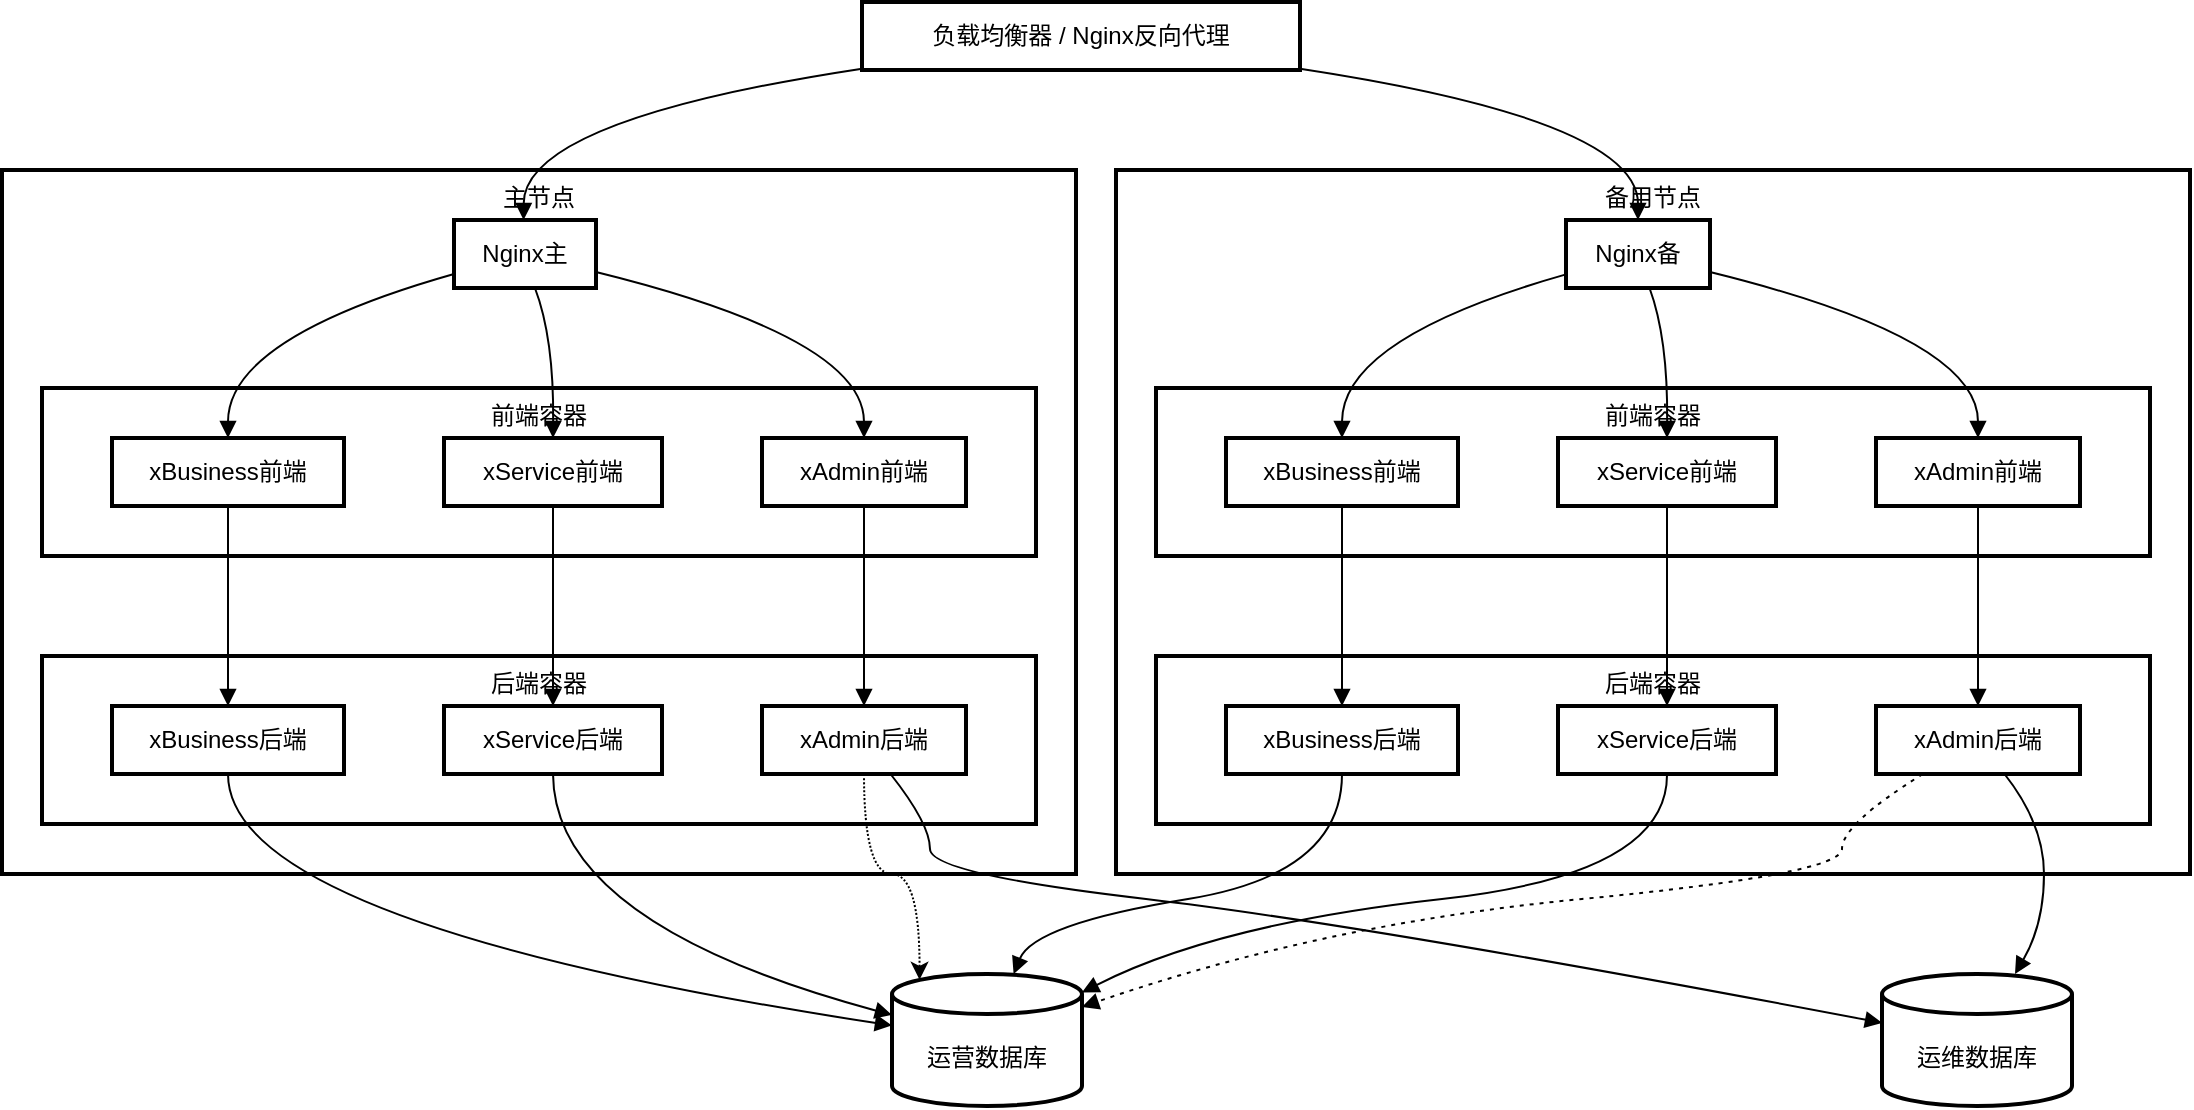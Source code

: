 <mxfile version="24.6.5" type="github">
  <diagram name="第 1 页" id="i4o9Mz7UXWpGylr0fmn9">
    <mxGraphModel dx="2074" dy="1098" grid="1" gridSize="10" guides="1" tooltips="1" connect="1" arrows="1" fold="1" page="1" pageScale="1" pageWidth="827" pageHeight="1169" math="0" shadow="0">
      <root>
        <mxCell id="0" />
        <mxCell id="1" parent="0" />
        <mxCell id="PML6pev58OsvOo1nz3aT-59" value="备用节点" style="whiteSpace=wrap;strokeWidth=2;verticalAlign=top;" vertex="1" parent="1">
          <mxGeometry x="577" y="104" width="537" height="352" as="geometry" />
        </mxCell>
        <mxCell id="PML6pev58OsvOo1nz3aT-60" value="Nginx备" style="whiteSpace=wrap;strokeWidth=2;" vertex="1" parent="1">
          <mxGeometry x="802" y="129" width="72" height="34" as="geometry" />
        </mxCell>
        <mxCell id="PML6pev58OsvOo1nz3aT-61" value="前端容器" style="whiteSpace=wrap;strokeWidth=2;verticalAlign=top;" vertex="1" parent="1">
          <mxGeometry x="597" y="213" width="497" height="84" as="geometry" />
        </mxCell>
        <mxCell id="PML6pev58OsvOo1nz3aT-62" value="后端容器" style="whiteSpace=wrap;strokeWidth=2;verticalAlign=top;" vertex="1" parent="1">
          <mxGeometry x="597" y="347" width="497" height="84" as="geometry" />
        </mxCell>
        <mxCell id="PML6pev58OsvOo1nz3aT-63" value="xBusiness后端" style="whiteSpace=wrap;strokeWidth=2;" vertex="1" parent="1">
          <mxGeometry x="632" y="372" width="116" height="34" as="geometry" />
        </mxCell>
        <mxCell id="PML6pev58OsvOo1nz3aT-64" value="xService后端" style="whiteSpace=wrap;strokeWidth=2;" vertex="1" parent="1">
          <mxGeometry x="798" y="372" width="109" height="34" as="geometry" />
        </mxCell>
        <mxCell id="PML6pev58OsvOo1nz3aT-65" value="xAdmin后端" style="whiteSpace=wrap;strokeWidth=2;" vertex="1" parent="1">
          <mxGeometry x="957" y="372" width="102" height="34" as="geometry" />
        </mxCell>
        <mxCell id="PML6pev58OsvOo1nz3aT-66" value="xBusiness前端" style="whiteSpace=wrap;strokeWidth=2;" vertex="1" parent="1">
          <mxGeometry x="632" y="238" width="116" height="34" as="geometry" />
        </mxCell>
        <mxCell id="PML6pev58OsvOo1nz3aT-67" value="xService前端" style="whiteSpace=wrap;strokeWidth=2;" vertex="1" parent="1">
          <mxGeometry x="798" y="238" width="109" height="34" as="geometry" />
        </mxCell>
        <mxCell id="PML6pev58OsvOo1nz3aT-68" value="xAdmin前端" style="whiteSpace=wrap;strokeWidth=2;" vertex="1" parent="1">
          <mxGeometry x="957" y="238" width="102" height="34" as="geometry" />
        </mxCell>
        <mxCell id="PML6pev58OsvOo1nz3aT-69" value="主节点" style="whiteSpace=wrap;strokeWidth=2;verticalAlign=top;" vertex="1" parent="1">
          <mxGeometry x="20" y="104" width="537" height="352" as="geometry" />
        </mxCell>
        <mxCell id="PML6pev58OsvOo1nz3aT-70" value="Nginx主" style="whiteSpace=wrap;strokeWidth=2;" vertex="1" parent="1">
          <mxGeometry x="246" y="129" width="71" height="34" as="geometry" />
        </mxCell>
        <mxCell id="PML6pev58OsvOo1nz3aT-71" value="前端容器" style="whiteSpace=wrap;strokeWidth=2;verticalAlign=top;" vertex="1" parent="1">
          <mxGeometry x="40" y="213" width="497" height="84" as="geometry" />
        </mxCell>
        <mxCell id="PML6pev58OsvOo1nz3aT-72" value="后端容器" style="whiteSpace=wrap;strokeWidth=2;verticalAlign=top;" vertex="1" parent="1">
          <mxGeometry x="40" y="347" width="497" height="84" as="geometry" />
        </mxCell>
        <mxCell id="PML6pev58OsvOo1nz3aT-73" value="xBusiness后端" style="whiteSpace=wrap;strokeWidth=2;" vertex="1" parent="1">
          <mxGeometry x="75" y="372" width="116" height="34" as="geometry" />
        </mxCell>
        <mxCell id="PML6pev58OsvOo1nz3aT-74" value="xService后端" style="whiteSpace=wrap;strokeWidth=2;" vertex="1" parent="1">
          <mxGeometry x="241" y="372" width="109" height="34" as="geometry" />
        </mxCell>
        <mxCell id="PML6pev58OsvOo1nz3aT-75" value="xAdmin后端" style="whiteSpace=wrap;strokeWidth=2;" vertex="1" parent="1">
          <mxGeometry x="400" y="372" width="102" height="34" as="geometry" />
        </mxCell>
        <mxCell id="PML6pev58OsvOo1nz3aT-76" value="xBusiness前端" style="whiteSpace=wrap;strokeWidth=2;" vertex="1" parent="1">
          <mxGeometry x="75" y="238" width="116" height="34" as="geometry" />
        </mxCell>
        <mxCell id="PML6pev58OsvOo1nz3aT-77" value="xService前端" style="whiteSpace=wrap;strokeWidth=2;" vertex="1" parent="1">
          <mxGeometry x="241" y="238" width="109" height="34" as="geometry" />
        </mxCell>
        <mxCell id="PML6pev58OsvOo1nz3aT-78" value="xAdmin前端" style="whiteSpace=wrap;strokeWidth=2;" vertex="1" parent="1">
          <mxGeometry x="400" y="238" width="102" height="34" as="geometry" />
        </mxCell>
        <mxCell id="PML6pev58OsvOo1nz3aT-79" value="负载均衡器 / Nginx反向代理" style="whiteSpace=wrap;strokeWidth=2;" vertex="1" parent="1">
          <mxGeometry x="450" y="20" width="219" height="34" as="geometry" />
        </mxCell>
        <mxCell id="PML6pev58OsvOo1nz3aT-80" value="运营数据库" style="shape=cylinder3;boundedLbl=1;backgroundOutline=1;size=10;strokeWidth=2;whiteSpace=wrap;" vertex="1" parent="1">
          <mxGeometry x="465" y="506" width="95" height="66" as="geometry" />
        </mxCell>
        <mxCell id="PML6pev58OsvOo1nz3aT-81" value="运维数据库" style="shape=cylinder3;boundedLbl=1;backgroundOutline=1;size=10;strokeWidth=2;whiteSpace=wrap;" vertex="1" parent="1">
          <mxGeometry x="960" y="506" width="95" height="66" as="geometry" />
        </mxCell>
        <mxCell id="PML6pev58OsvOo1nz3aT-82" value="" style="curved=1;startArrow=none;endArrow=block;exitX=0;exitY=0.98;entryX=0.49;entryY=0;rounded=0;" edge="1" parent="1" source="PML6pev58OsvOo1nz3aT-79" target="PML6pev58OsvOo1nz3aT-70">
          <mxGeometry relative="1" as="geometry">
            <Array as="points">
              <mxPoint x="281" y="79" />
            </Array>
          </mxGeometry>
        </mxCell>
        <mxCell id="PML6pev58OsvOo1nz3aT-83" value="" style="curved=1;startArrow=none;endArrow=block;exitX=1;exitY=0.98;entryX=0.5;entryY=0;rounded=0;" edge="1" parent="1" source="PML6pev58OsvOo1nz3aT-79" target="PML6pev58OsvOo1nz3aT-60">
          <mxGeometry relative="1" as="geometry">
            <Array as="points">
              <mxPoint x="838" y="79" />
            </Array>
          </mxGeometry>
        </mxCell>
        <mxCell id="PML6pev58OsvOo1nz3aT-84" value="" style="curved=1;startArrow=none;endArrow=block;exitX=-0.01;exitY=0.8;entryX=0.5;entryY=0;rounded=0;" edge="1" parent="1" source="PML6pev58OsvOo1nz3aT-70" target="PML6pev58OsvOo1nz3aT-76">
          <mxGeometry relative="1" as="geometry">
            <Array as="points">
              <mxPoint x="133" y="188" />
            </Array>
          </mxGeometry>
        </mxCell>
        <mxCell id="PML6pev58OsvOo1nz3aT-85" value="" style="curved=1;startArrow=none;endArrow=block;exitX=0.57;exitY=1;entryX=0.5;entryY=0;rounded=0;" edge="1" parent="1" source="PML6pev58OsvOo1nz3aT-70" target="PML6pev58OsvOo1nz3aT-77">
          <mxGeometry relative="1" as="geometry">
            <Array as="points">
              <mxPoint x="296" y="188" />
            </Array>
          </mxGeometry>
        </mxCell>
        <mxCell id="PML6pev58OsvOo1nz3aT-86" value="" style="curved=1;startArrow=none;endArrow=block;exitX=0.99;exitY=0.76;entryX=0.5;entryY=0;rounded=0;" edge="1" parent="1" source="PML6pev58OsvOo1nz3aT-70" target="PML6pev58OsvOo1nz3aT-78">
          <mxGeometry relative="1" as="geometry">
            <Array as="points">
              <mxPoint x="451" y="188" />
            </Array>
          </mxGeometry>
        </mxCell>
        <mxCell id="PML6pev58OsvOo1nz3aT-87" value="" style="curved=1;startArrow=none;endArrow=block;exitX=0;exitY=0.8;entryX=0.5;entryY=0;rounded=0;" edge="1" parent="1" source="PML6pev58OsvOo1nz3aT-60" target="PML6pev58OsvOo1nz3aT-66">
          <mxGeometry relative="1" as="geometry">
            <Array as="points">
              <mxPoint x="690" y="188" />
            </Array>
          </mxGeometry>
        </mxCell>
        <mxCell id="PML6pev58OsvOo1nz3aT-88" value="" style="curved=1;startArrow=none;endArrow=block;exitX=0.58;exitY=1;entryX=0.5;entryY=0;rounded=0;" edge="1" parent="1" source="PML6pev58OsvOo1nz3aT-60" target="PML6pev58OsvOo1nz3aT-67">
          <mxGeometry relative="1" as="geometry">
            <Array as="points">
              <mxPoint x="853" y="188" />
            </Array>
          </mxGeometry>
        </mxCell>
        <mxCell id="PML6pev58OsvOo1nz3aT-89" value="" style="curved=1;startArrow=none;endArrow=block;exitX=0.99;exitY=0.76;entryX=0.5;entryY=0;rounded=0;" edge="1" parent="1" source="PML6pev58OsvOo1nz3aT-60" target="PML6pev58OsvOo1nz3aT-68">
          <mxGeometry relative="1" as="geometry">
            <Array as="points">
              <mxPoint x="1008" y="188" />
            </Array>
          </mxGeometry>
        </mxCell>
        <mxCell id="PML6pev58OsvOo1nz3aT-90" value="" style="curved=1;startArrow=none;endArrow=block;exitX=0.5;exitY=1;entryX=0.5;entryY=0;rounded=0;" edge="1" parent="1" source="PML6pev58OsvOo1nz3aT-76" target="PML6pev58OsvOo1nz3aT-73">
          <mxGeometry relative="1" as="geometry">
            <Array as="points" />
          </mxGeometry>
        </mxCell>
        <mxCell id="PML6pev58OsvOo1nz3aT-91" value="" style="curved=1;startArrow=none;endArrow=block;exitX=0.5;exitY=1;entryX=0.5;entryY=0;rounded=0;" edge="1" parent="1" source="PML6pev58OsvOo1nz3aT-66" target="PML6pev58OsvOo1nz3aT-63">
          <mxGeometry relative="1" as="geometry">
            <Array as="points" />
          </mxGeometry>
        </mxCell>
        <mxCell id="PML6pev58OsvOo1nz3aT-92" value="" style="curved=1;startArrow=none;endArrow=block;exitX=0.5;exitY=1;entryX=0.5;entryY=0;rounded=0;" edge="1" parent="1" source="PML6pev58OsvOo1nz3aT-77" target="PML6pev58OsvOo1nz3aT-74">
          <mxGeometry relative="1" as="geometry">
            <Array as="points" />
          </mxGeometry>
        </mxCell>
        <mxCell id="PML6pev58OsvOo1nz3aT-93" value="" style="curved=1;startArrow=none;endArrow=block;exitX=0.5;exitY=1;entryX=0.5;entryY=0;rounded=0;" edge="1" parent="1" source="PML6pev58OsvOo1nz3aT-67" target="PML6pev58OsvOo1nz3aT-64">
          <mxGeometry relative="1" as="geometry">
            <Array as="points" />
          </mxGeometry>
        </mxCell>
        <mxCell id="PML6pev58OsvOo1nz3aT-94" value="" style="curved=1;startArrow=none;endArrow=block;exitX=0.5;exitY=1;entryX=0.5;entryY=0;rounded=0;" edge="1" parent="1" source="PML6pev58OsvOo1nz3aT-78" target="PML6pev58OsvOo1nz3aT-75">
          <mxGeometry relative="1" as="geometry">
            <Array as="points" />
          </mxGeometry>
        </mxCell>
        <mxCell id="PML6pev58OsvOo1nz3aT-95" value="" style="curved=1;startArrow=none;endArrow=block;exitX=0.5;exitY=1;entryX=0.5;entryY=0;rounded=0;" edge="1" parent="1" source="PML6pev58OsvOo1nz3aT-68" target="PML6pev58OsvOo1nz3aT-65">
          <mxGeometry relative="1" as="geometry">
            <Array as="points" />
          </mxGeometry>
        </mxCell>
        <mxCell id="PML6pev58OsvOo1nz3aT-96" value="" style="curved=1;startArrow=none;endArrow=block;exitX=0.5;exitY=1;entryX=0;entryY=0.39;rounded=0;" edge="1" parent="1" source="PML6pev58OsvOo1nz3aT-73" target="PML6pev58OsvOo1nz3aT-80">
          <mxGeometry relative="1" as="geometry">
            <Array as="points">
              <mxPoint x="133" y="481" />
            </Array>
          </mxGeometry>
        </mxCell>
        <mxCell id="PML6pev58OsvOo1nz3aT-97" value="" style="curved=1;startArrow=none;endArrow=block;exitX=0.5;exitY=1;entryX=0;entryY=0.31;rounded=0;" edge="1" parent="1" source="PML6pev58OsvOo1nz3aT-74" target="PML6pev58OsvOo1nz3aT-80">
          <mxGeometry relative="1" as="geometry">
            <Array as="points">
              <mxPoint x="296" y="481" />
            </Array>
          </mxGeometry>
        </mxCell>
        <mxCell id="PML6pev58OsvOo1nz3aT-98" value="" style="curved=1;startArrow=none;endArrow=block;exitX=0.5;exitY=1;entryX=0.64;entryY=0;rounded=0;" edge="1" parent="1" source="PML6pev58OsvOo1nz3aT-63" target="PML6pev58OsvOo1nz3aT-80">
          <mxGeometry relative="1" as="geometry">
            <Array as="points">
              <mxPoint x="690" y="456" />
              <mxPoint x="536" y="481" />
            </Array>
          </mxGeometry>
        </mxCell>
        <mxCell id="PML6pev58OsvOo1nz3aT-99" value="" style="curved=1;startArrow=none;endArrow=block;exitX=0.5;exitY=1;entryX=1;entryY=0.14;rounded=0;" edge="1" parent="1" source="PML6pev58OsvOo1nz3aT-64" target="PML6pev58OsvOo1nz3aT-80">
          <mxGeometry relative="1" as="geometry">
            <Array as="points">
              <mxPoint x="853" y="456" />
              <mxPoint x="627" y="481" />
            </Array>
          </mxGeometry>
        </mxCell>
        <mxCell id="PML6pev58OsvOo1nz3aT-100" value="" style="curved=1;startArrow=none;endArrow=block;exitX=0.63;exitY=1;entryX=0;entryY=0.37;rounded=0;" edge="1" parent="1" source="PML6pev58OsvOo1nz3aT-75" target="PML6pev58OsvOo1nz3aT-81">
          <mxGeometry relative="1" as="geometry">
            <Array as="points">
              <mxPoint x="484" y="431" />
              <mxPoint x="484" y="456" />
              <mxPoint x="700" y="481" />
            </Array>
          </mxGeometry>
        </mxCell>
        <mxCell id="PML6pev58OsvOo1nz3aT-101" value="" style="curved=1;startArrow=none;endArrow=block;exitX=0.63;exitY=1;entryX=0.7;entryY=0;rounded=0;" edge="1" parent="1" source="PML6pev58OsvOo1nz3aT-65" target="PML6pev58OsvOo1nz3aT-81">
          <mxGeometry relative="1" as="geometry">
            <Array as="points">
              <mxPoint x="1041" y="431" />
              <mxPoint x="1041" y="481" />
            </Array>
          </mxGeometry>
        </mxCell>
        <mxCell id="PML6pev58OsvOo1nz3aT-103" value="" style="curved=1;dashed=1;dashPattern=2 3;startArrow=none;endArrow=block;exitX=0.23;exitY=1;entryX=1;entryY=0.25;rounded=0;" edge="1" parent="1" source="PML6pev58OsvOo1nz3aT-65" target="PML6pev58OsvOo1nz3aT-80">
          <mxGeometry relative="1" as="geometry">
            <Array as="points">
              <mxPoint x="940" y="431" />
              <mxPoint x="940" y="456" />
              <mxPoint x="680" y="481" />
            </Array>
          </mxGeometry>
        </mxCell>
        <mxCell id="PML6pev58OsvOo1nz3aT-104" style="edgeStyle=orthogonalEdgeStyle;rounded=0;orthogonalLoop=1;jettySize=auto;html=1;entryX=0.145;entryY=0;entryDx=0;entryDy=2.9;entryPerimeter=0;dashed=1;dashPattern=1 1;curved=1;" edge="1" parent="1" source="PML6pev58OsvOo1nz3aT-75" target="PML6pev58OsvOo1nz3aT-80">
          <mxGeometry relative="1" as="geometry" />
        </mxCell>
      </root>
    </mxGraphModel>
  </diagram>
</mxfile>
